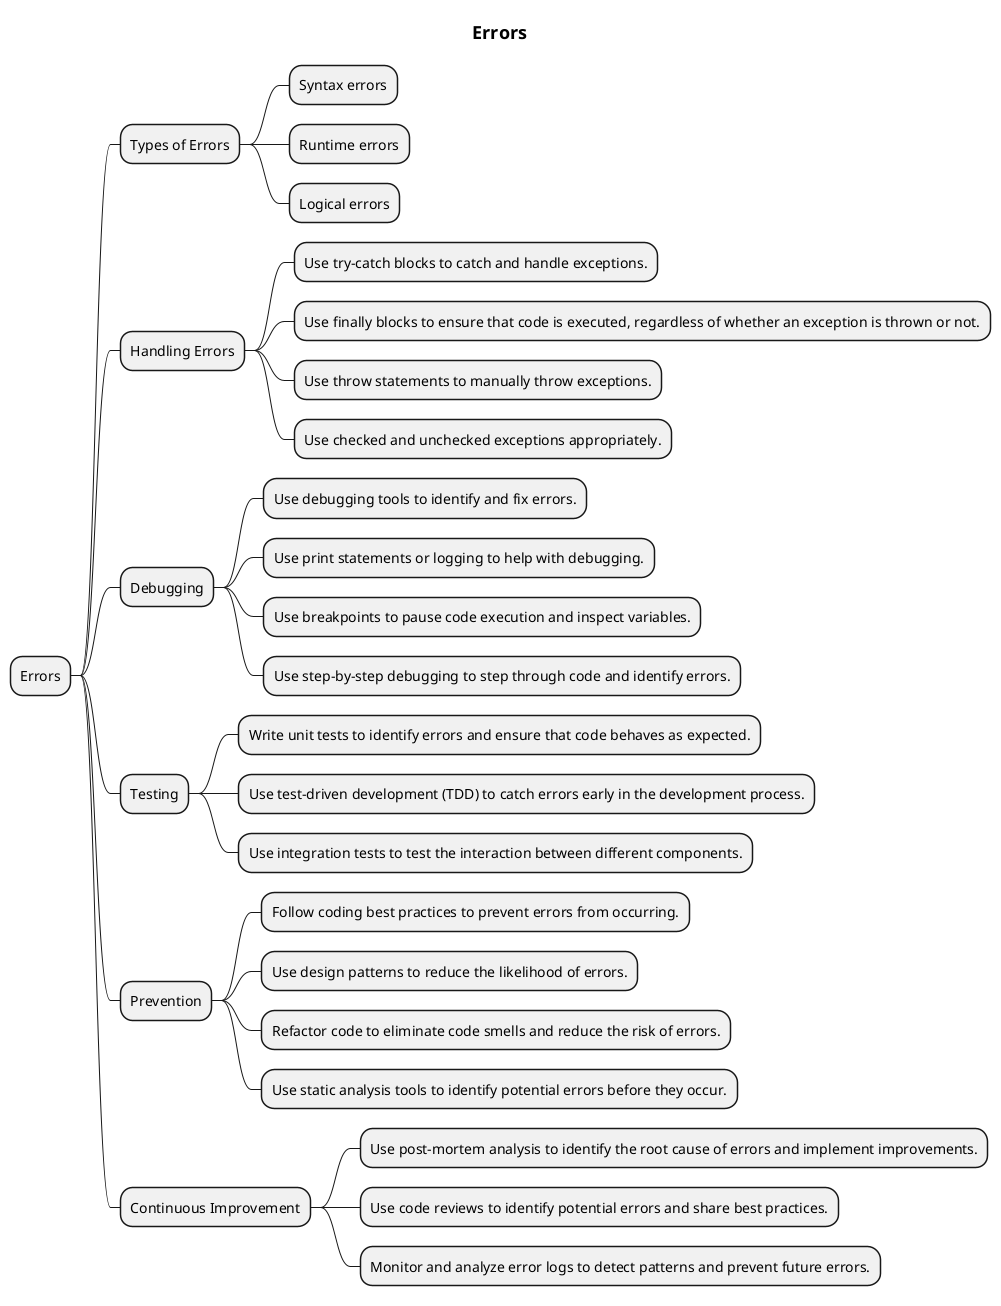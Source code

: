 @startmindmap
title =  Errors

* Errors

** Types of Errors
*** Syntax errors
*** Runtime errors
*** Logical errors

** Handling Errors
*** Use try-catch blocks to catch and handle exceptions.
*** Use finally blocks to ensure that code is executed, regardless of whether an exception is thrown or not.
*** Use throw statements to manually throw exceptions.
*** Use checked and unchecked exceptions appropriately.

** Debugging
*** Use debugging tools to identify and fix errors.
*** Use print statements or logging to help with debugging.
*** Use breakpoints to pause code execution and inspect variables.
*** Use step-by-step debugging to step through code and identify errors.

** Testing
*** Write unit tests to identify errors and ensure that code behaves as expected.
*** Use test-driven development (TDD) to catch errors early in the development process.
*** Use integration tests to test the interaction between different components.

** Prevention
*** Follow coding best practices to prevent errors from occurring.
*** Use design patterns to reduce the likelihood of errors.
*** Refactor code to eliminate code smells and reduce the risk of errors.
*** Use static analysis tools to identify potential errors before they occur.

** Continuous Improvement
*** Use post-mortem analysis to identify the root cause of errors and implement improvements.
*** Use code reviews to identify potential errors and share best practices.
*** Monitor and analyze error logs to detect patterns and prevent future errors.

@endmindmap
